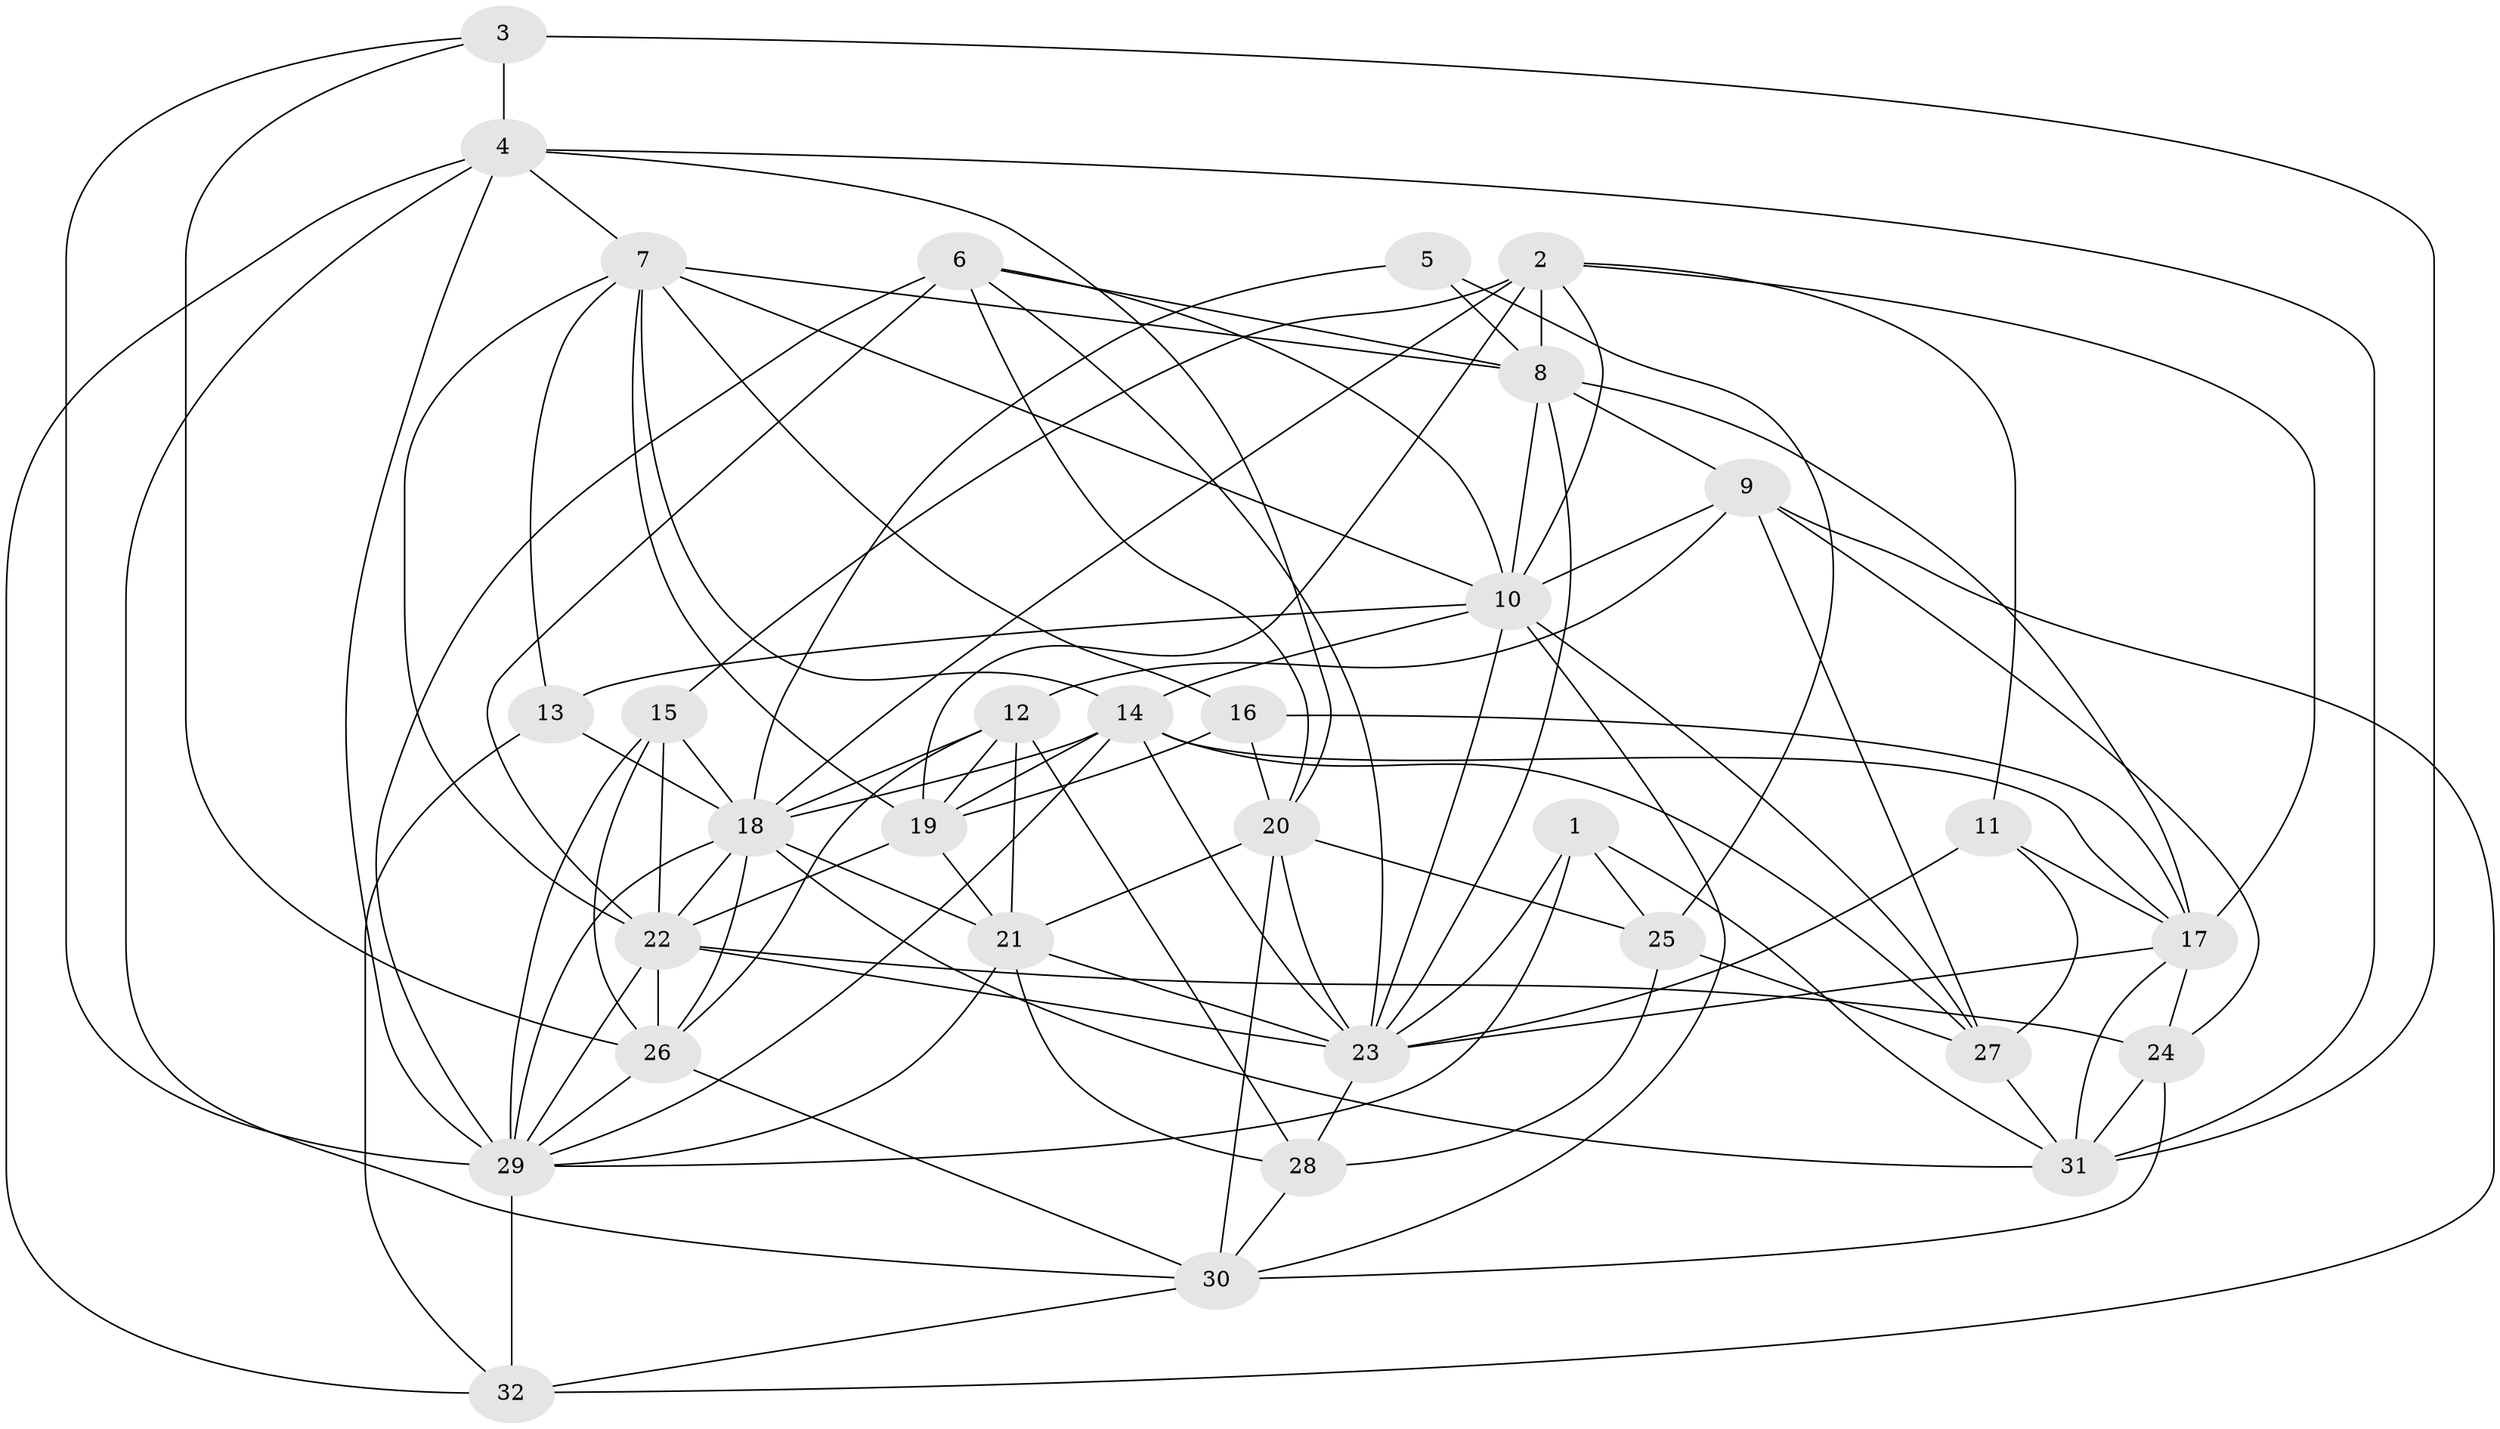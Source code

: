 // original degree distribution, {3: 0.27884615384615385, 4: 0.34615384615384615, 5: 0.15384615384615385, 7: 0.04807692307692308, 2: 0.10576923076923077, 8: 0.028846153846153848, 6: 0.038461538461538464}
// Generated by graph-tools (version 1.1) at 2025/37/03/04/25 23:37:00]
// undirected, 32 vertices, 106 edges
graph export_dot {
  node [color=gray90,style=filled];
  1;
  2;
  3;
  4;
  5;
  6;
  7;
  8;
  9;
  10;
  11;
  12;
  13;
  14;
  15;
  16;
  17;
  18;
  19;
  20;
  21;
  22;
  23;
  24;
  25;
  26;
  27;
  28;
  29;
  30;
  31;
  32;
  1 -- 23 [weight=1.0];
  1 -- 25 [weight=1.0];
  1 -- 29 [weight=1.0];
  1 -- 31 [weight=1.0];
  2 -- 8 [weight=1.0];
  2 -- 10 [weight=1.0];
  2 -- 11 [weight=1.0];
  2 -- 15 [weight=2.0];
  2 -- 17 [weight=1.0];
  2 -- 18 [weight=1.0];
  2 -- 19 [weight=1.0];
  3 -- 4 [weight=2.0];
  3 -- 26 [weight=1.0];
  3 -- 29 [weight=1.0];
  3 -- 31 [weight=1.0];
  4 -- 7 [weight=1.0];
  4 -- 20 [weight=1.0];
  4 -- 29 [weight=1.0];
  4 -- 30 [weight=1.0];
  4 -- 31 [weight=2.0];
  4 -- 32 [weight=1.0];
  5 -- 8 [weight=1.0];
  5 -- 18 [weight=1.0];
  5 -- 25 [weight=1.0];
  6 -- 8 [weight=1.0];
  6 -- 10 [weight=1.0];
  6 -- 20 [weight=1.0];
  6 -- 22 [weight=1.0];
  6 -- 23 [weight=1.0];
  6 -- 29 [weight=1.0];
  7 -- 8 [weight=1.0];
  7 -- 10 [weight=1.0];
  7 -- 13 [weight=1.0];
  7 -- 14 [weight=1.0];
  7 -- 16 [weight=1.0];
  7 -- 19 [weight=1.0];
  7 -- 22 [weight=1.0];
  8 -- 9 [weight=1.0];
  8 -- 10 [weight=1.0];
  8 -- 17 [weight=1.0];
  8 -- 23 [weight=1.0];
  9 -- 10 [weight=3.0];
  9 -- 12 [weight=1.0];
  9 -- 24 [weight=1.0];
  9 -- 27 [weight=1.0];
  9 -- 32 [weight=1.0];
  10 -- 13 [weight=1.0];
  10 -- 14 [weight=2.0];
  10 -- 23 [weight=1.0];
  10 -- 27 [weight=1.0];
  10 -- 30 [weight=1.0];
  11 -- 17 [weight=1.0];
  11 -- 23 [weight=3.0];
  11 -- 27 [weight=1.0];
  12 -- 18 [weight=1.0];
  12 -- 19 [weight=1.0];
  12 -- 21 [weight=2.0];
  12 -- 26 [weight=1.0];
  12 -- 28 [weight=1.0];
  13 -- 18 [weight=2.0];
  13 -- 32 [weight=1.0];
  14 -- 17 [weight=2.0];
  14 -- 18 [weight=1.0];
  14 -- 19 [weight=1.0];
  14 -- 23 [weight=1.0];
  14 -- 27 [weight=2.0];
  14 -- 29 [weight=1.0];
  15 -- 18 [weight=1.0];
  15 -- 22 [weight=1.0];
  15 -- 26 [weight=1.0];
  15 -- 29 [weight=1.0];
  16 -- 17 [weight=1.0];
  16 -- 19 [weight=1.0];
  16 -- 20 [weight=1.0];
  17 -- 23 [weight=1.0];
  17 -- 24 [weight=1.0];
  17 -- 31 [weight=1.0];
  18 -- 21 [weight=2.0];
  18 -- 22 [weight=1.0];
  18 -- 26 [weight=1.0];
  18 -- 29 [weight=2.0];
  18 -- 31 [weight=1.0];
  19 -- 21 [weight=1.0];
  19 -- 22 [weight=2.0];
  20 -- 21 [weight=2.0];
  20 -- 23 [weight=1.0];
  20 -- 25 [weight=1.0];
  20 -- 30 [weight=1.0];
  21 -- 23 [weight=2.0];
  21 -- 28 [weight=1.0];
  21 -- 29 [weight=1.0];
  22 -- 23 [weight=1.0];
  22 -- 24 [weight=2.0];
  22 -- 26 [weight=1.0];
  22 -- 29 [weight=1.0];
  23 -- 28 [weight=1.0];
  24 -- 30 [weight=1.0];
  24 -- 31 [weight=1.0];
  25 -- 27 [weight=1.0];
  25 -- 28 [weight=1.0];
  26 -- 29 [weight=1.0];
  26 -- 30 [weight=1.0];
  27 -- 31 [weight=2.0];
  28 -- 30 [weight=1.0];
  29 -- 32 [weight=1.0];
  30 -- 32 [weight=1.0];
}
